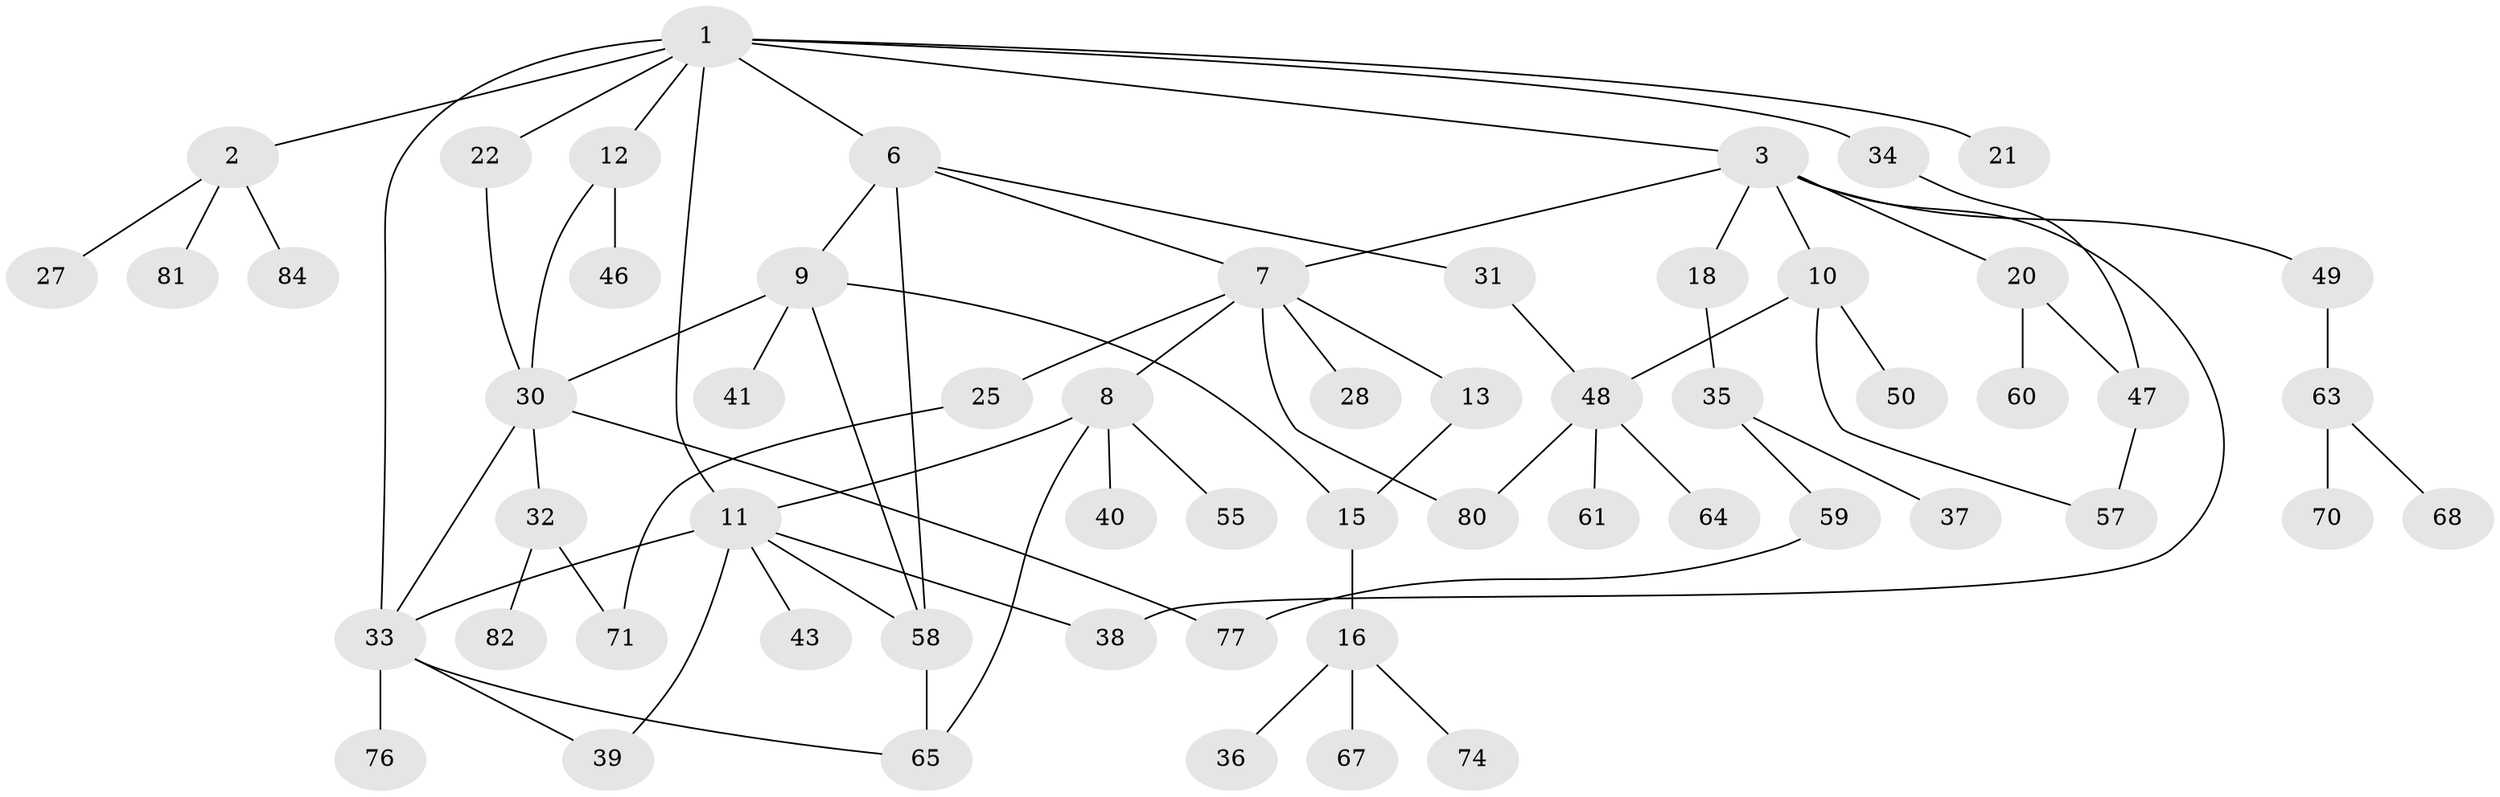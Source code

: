 // original degree distribution, {5: 0.08333333333333333, 3: 0.11904761904761904, 7: 0.011904761904761904, 6: 0.03571428571428571, 2: 0.30952380952380953, 8: 0.011904761904761904, 4: 0.07142857142857142, 1: 0.35714285714285715}
// Generated by graph-tools (version 1.1) at 2025/10/02/27/25 16:10:52]
// undirected, 58 vertices, 76 edges
graph export_dot {
graph [start="1"]
  node [color=gray90,style=filled];
  1 [super="+4"];
  2 [super="+44"];
  3 [super="+5"];
  6 [super="+23"];
  7 [super="+42"];
  8 [super="+19"];
  9 [super="+24"];
  10 [super="+72"];
  11 [super="+14"];
  12;
  13 [super="+75"];
  15 [super="+26"];
  16 [super="+17"];
  18;
  20 [super="+73"];
  21;
  22;
  25 [super="+29"];
  27;
  28;
  30 [super="+66"];
  31;
  32 [super="+53"];
  33 [super="+62"];
  34 [super="+45"];
  35 [super="+51"];
  36;
  37;
  38;
  39 [super="+79"];
  40;
  41;
  43;
  46;
  47 [super="+52"];
  48 [super="+54"];
  49;
  50 [super="+56"];
  55;
  57;
  58 [super="+69"];
  59;
  60;
  61;
  63;
  64;
  65 [super="+78"];
  67;
  68;
  70;
  71;
  74;
  76;
  77 [super="+83"];
  80;
  81;
  82;
  84;
  1 -- 2;
  1 -- 3;
  1 -- 6;
  1 -- 22;
  1 -- 33;
  1 -- 34;
  1 -- 21;
  1 -- 11;
  1 -- 12;
  2 -- 27;
  2 -- 81;
  2 -- 84;
  3 -- 7;
  3 -- 10;
  3 -- 18;
  3 -- 20;
  3 -- 49;
  3 -- 38;
  6 -- 9;
  6 -- 31;
  6 -- 7;
  6 -- 58;
  7 -- 8;
  7 -- 13;
  7 -- 25;
  7 -- 28;
  7 -- 80;
  8 -- 40;
  8 -- 55;
  8 -- 65;
  8 -- 11;
  9 -- 15;
  9 -- 30;
  9 -- 41;
  9 -- 58;
  10 -- 48;
  10 -- 50;
  10 -- 57;
  11 -- 38;
  11 -- 39;
  11 -- 43;
  11 -- 58;
  11 -- 33;
  12 -- 30;
  12 -- 46;
  13 -- 15;
  15 -- 16;
  16 -- 36;
  16 -- 67;
  16 -- 74;
  18 -- 35;
  20 -- 60;
  20 -- 47;
  22 -- 30;
  25 -- 71;
  30 -- 32;
  30 -- 77;
  30 -- 33;
  31 -- 48;
  32 -- 82;
  32 -- 71;
  33 -- 39;
  33 -- 76;
  33 -- 65;
  34 -- 47;
  35 -- 37;
  35 -- 59;
  47 -- 57;
  48 -- 64;
  48 -- 80;
  48 -- 61;
  49 -- 63;
  58 -- 65;
  59 -- 77;
  63 -- 68;
  63 -- 70;
}
